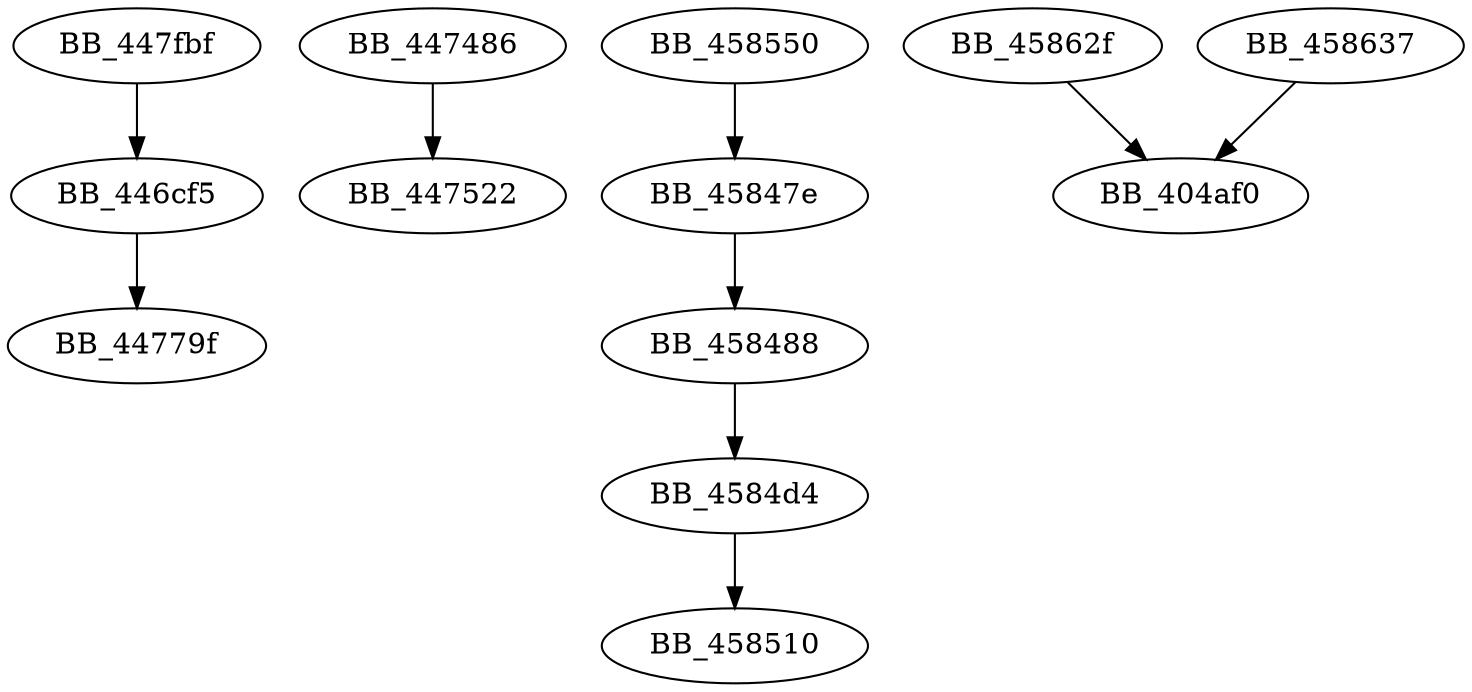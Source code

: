 DiGraph sub_458550{
BB_446cf5->BB_44779f
BB_447486->BB_447522
BB_447fbf->BB_446cf5
BB_45847e->BB_458488
BB_458488->BB_4584d4
BB_4584d4->BB_458510
BB_458550->BB_45847e
BB_45862f->BB_404af0
BB_458637->BB_404af0
}
